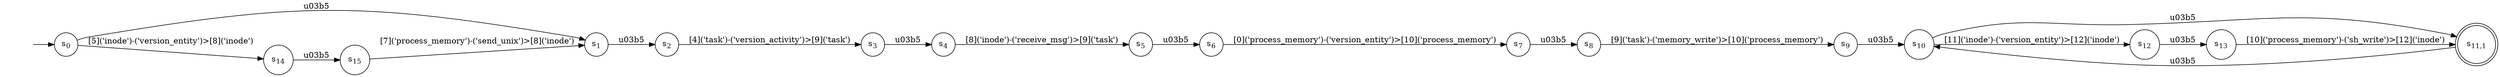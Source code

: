 digraph NFA {
    rankdir = LR;
    I [style = invis];
    I -> S0;
    S0 [label = <s<sub>0</sub>>, shape = circle];
    S1 [label = <s<sub>1</sub>>, shape = circle];
    S2 [label = <s<sub>2</sub>>, shape = circle];
    S3 [label = <s<sub>3</sub>>, shape = circle];
    S4 [label = <s<sub>4</sub>>, shape = circle];
    S5 [label = <s<sub>5</sub>>, shape = circle];
    S6 [label = <s<sub>6</sub>>, shape = circle];
    S7 [label = <s<sub>7</sub>>, shape = circle];
    S8 [label = <s<sub>8</sub>>, shape = circle];
    S9 [label = <s<sub>9</sub>>, shape = circle];
    S10 [label = <s<sub>10</sub>>, shape = circle];
    S11 [label = <s<sub>11,1</sub>>, shape = circle, peripheries = 2];
    S11 -> S10 [label = "\u03b5"];
    S10 -> S11 [label = "\u03b5"];
    S12 [label = <s<sub>12</sub>>, shape = circle];
    S13 [label = <s<sub>13</sub>>, shape = circle];
    S13 -> S11 [label = "[10]('process_memory')-('sh_write')>[12]('inode')"];
    S12 -> S13 [label = "\u03b5"];
    S10 -> S12 [label = "[11]('inode')-('version_entity')>[12]('inode')"];
    S9 -> S10 [label = "\u03b5"];
    S8 -> S9 [label = "[9]('task')-('memory_write')>[10]('process_memory')"];
    S7 -> S8 [label = "\u03b5"];
    S6 -> S7 [label = "[0]('process_memory')-('version_entity')>[10]('process_memory')"];
    S5 -> S6 [label = "\u03b5"];
    S4 -> S5 [label = "[8]('inode')-('receive_msg')>[9]('task')"];
    S3 -> S4 [label = "\u03b5"];
    S2 -> S3 [label = "[4]('task')-('version_activity')>[9]('task')"];
    S1 -> S2 [label = "\u03b5"];
    S0 -> S1 [label = "\u03b5"];
    S14 [label = <s<sub>14</sub>>, shape = circle];
    S15 [label = <s<sub>15</sub>>, shape = circle];
    S15 -> S1 [label = "[7]('process_memory')-('send_unix')>[8]('inode')"];
    S14 -> S15 [label = "\u03b5"];
    S0 -> S14 [label = "[5]('inode')-('version_entity')>[8]('inode')"];
}
